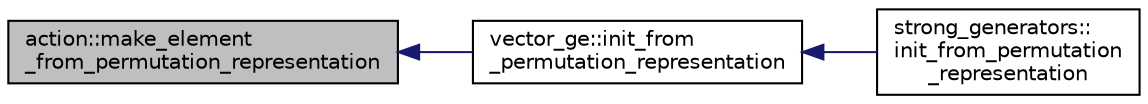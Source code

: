 digraph "action::make_element_from_permutation_representation"
{
  edge [fontname="Helvetica",fontsize="10",labelfontname="Helvetica",labelfontsize="10"];
  node [fontname="Helvetica",fontsize="10",shape=record];
  rankdir="LR";
  Node30783 [label="action::make_element\l_from_permutation_representation",height=0.2,width=0.4,color="black", fillcolor="grey75", style="filled", fontcolor="black"];
  Node30783 -> Node30784 [dir="back",color="midnightblue",fontsize="10",style="solid",fontname="Helvetica"];
  Node30784 [label="vector_ge::init_from\l_permutation_representation",height=0.2,width=0.4,color="black", fillcolor="white", style="filled",URL="$d4/d6e/classvector__ge.html#a27fafaa0f2f225fe11281d401b8a8239"];
  Node30784 -> Node30785 [dir="back",color="midnightblue",fontsize="10",style="solid",fontname="Helvetica"];
  Node30785 [label="strong_generators::\linit_from_permutation\l_representation",height=0.2,width=0.4,color="black", fillcolor="white", style="filled",URL="$dc/d09/classstrong__generators.html#a709dd6fd8aed3f80b1f9873753132bc4"];
}
